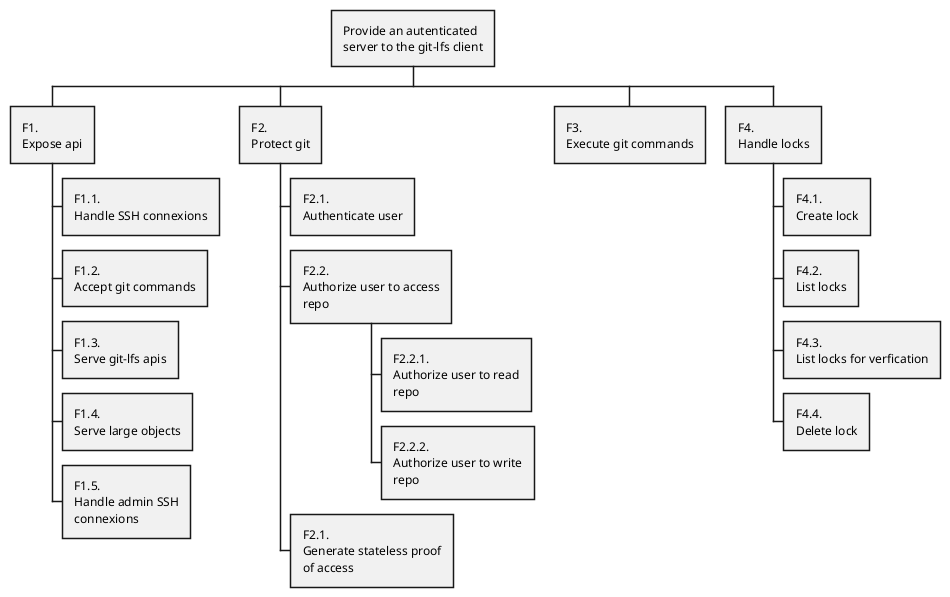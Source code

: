 @startwbs functions

<style>
node {
    Padding 12
    MaximumWidth 140
}
</style>


* Provide an autenticated server to the git-lfs client
** F1. \nExpose api
*** F1.1. \nHandle SSH connexions
*** F1.2. \nAccept git commands
*** F1.3. \nServe git-lfs apis
*** F1.4. \nServe large objects
*** F1.5. \nHandle admin SSH connexions

** F2. \nProtect git
*** F2.1. \nAuthenticate user
*** F2.2. \nAuthorize user to access repo
**** F2.2.1. \nAuthorize user to read repo
**** F2.2.2. \nAuthorize user to write repo
*** F2.1. \nGenerate stateless proof of access

** F3. \nExecute git commands

** F4. \nHandle locks
*** F4.1. \nCreate lock
*** F4.2. \nList locks
*** F4.3. \nList locks for verfication
*** F4.4. \nDelete lock


@endwbs

@startwbs functions2

<style>
node {
    Padding 12
    MaximumWidth 140
}
</style>


* Provide an autenticated server to the git-lfs client

** F5. \nProtect LFS api
*** F5.1. \nVerify Proof of access
*** F5.2. \nGenerate download/upload signed links
*** F5.3. \nVerify signed links

** F6. \nStore large objects
*** F6.1. \nVerify object existence
*** F6.2. \nReceive object
*** F6.3. \nSend object

** F7. \nAdminister repository and users
*** F7.1. \nUpdate repositories
*** F7.2. \nUpdate users
*** F7.3. \nAffect users to repositories

** F8. \nManage the system
*** F8.1. \nDeploy the system
*** F8.2. \nMonitor the system
*** F8.3. \nUpdate the system
*** F8.4. \nBackup the system
*** F8.5. \nRestore the system
*** F8.6. \nConfigure the system


@endwbs

@startuml detailed_flow

!include <archimate/Archimate>

' Elements

Grouping(f1, "Expose api") {
    Business_Function(f11, "F1.1. Handle SSH connexions")
    Business_Function(f12, "F1.2. Accept git commands")
    Business_Function(f14, "F1.4. Serve large objects")
    Business_Function(f13, "F1.3. Serve git-lfs apis")
}

Grouping(f2, "Protect git") {
    Business_Function(f21, "F2.1. Authenticate user")
    Business_Function(f22, "F2.2. Authorize user to access repo")
    Business_Function(f221, "F2.2.1. Authorize user to read repo")
    Business_Function(f222, "F2.2.2. Authorize user to write repo")
    Business_Function(f23, "F2.3. Generate stateless proof of access")
}

    Business_Function(f3, "F.3. Execute git commands")

Grouping(f4, "Handle locks") {
    Business_Function(f41, "F4.1. Create lock")
    Business_Function(f42, "F4.2. List locks")
    Business_Function(f43, "F4.3. List locks for verfication")
    Business_Function(f44, "F4.4. Delete lock")
}

Grouping(f5, "Protect LFS api") {
    Business_Function(f51, "F5.1. Verify Proof of access")
    Business_Function(f52, "F5.2. Generate download/upload signed links")
    Business_Function(f53, "F5.3. Verify signed links")
}

Grouping(f6, "Store large objects") {
    Business_Function(f61, "F6.1. Verify object existence")
    Business_Function(f62, "F6.2. Upload object")
    Business_Function(f63, "F6.3. Download object")
}

actor client as "developer"

Rel_Flow(client, f11, "ssh connexion,\ngit command")
Rel_Flow(f11, f12, "ssh pub key,\ngit command")
Rel_Flow_Left(f12, f21, "ssh pub key,\ngit command")
Rel_Flow(f21, f22, "user, repo,\ngit command")
Rel_Flow_Up(f22, f23, "repo,\ngit-lfs-authenticate")
Rel_Flow_Right(f23, f11, "proof of access\n(POA)")
Rel_Flow(f11, client, "POA")

Rel_Realization_Up(f221, f22)
Rel_Realization_Up(f222, f22)

Rel_Flow_Down(client, f14, "signed link,\nobject?")

Rel_Flow_Down(client, f13, "git-lfs\ncommands,\nPOA")
Rel_Flow_Down(f13, f51, "POA")
Rel_Flow_Right(f51, f52, "POA")
Rel_Flow_Up(f52, f13, "signed link,\nobject?")
Rel_Flow_Up(f13, client, "signed link")

Rel_Flow_Down(f14, f53, "signed link,\nobject?")
Rel_Flow_Up(f53, f14, "object?")

Rel_Flow_Down(f51, f4, "command")
Rel_Flow_Down(f52, f61, "path")
Rel_Flow_Up(f61, f52, "exists")

Rel_Flow_Down(f53, f62, "path,\nobject")
Rel_Flow_Down(f53, f63, "path")
Rel_Flow_Up(f63, f53, "object")

Rel_Flow_Down(f22, f3, "git\ncommand")
Rel_Flow_Up(f3, f11, "git\nresponse")
Rel_Flow_Up(f11, client, "git\nresponse")

@enduml

@startuml overwiew_flow

skinparam nodesep 100
skinparam ranksep 100

!include <archimate/Archimate>

' Elements

Business_Function(f1, "F1. Expose api")

Business_Function(f2, "F2. Protect git")

Business_Function(f3, "F3. Execute git commands")

Business_Function(f4, "F4. Handle locks")

Business_Function(f5, "F5. Protect LFS api")

Business_Function(f6, "F6. Store large objects")

actor client as "developer"

Rel_Flow_Down(client, f1, "connexion,\ngit command\nPOA?\nsigned link?\nobject?")
Rel_Flow_Up(f1, client, "response")

Rel_Flow_Left(f1, f2, "ssh pub key,\ngit command")
Rel_Flow_Right(f2, f1, "proof of access\n(POA)")

Rel_Flow_Down(f1, f5, "request, POA/signed link")
Rel_Flow_Down(f5, f1, "response")


Rel_Flow_Down(f5, f4, "command")
Rel_Flow_Up(f4, f1, "response")
Rel_Flow_Up(f6, f5, "exists")

Rel_Flow_Down(f5, f6, "path,\nobject?")
Rel_Flow_Up(f6, f5, "object")

Rel_Flow_Down(f2, f3, "git\ncommand")
Rel_Flow_Up(f3, f1, "\nresponse")

@enduml


@startuml simple_git_flow

!include <archimate/Archimate>

' Elements

Grouping(f1, "Expose api") {
    Business_Function(f11, "F1.1. Handle SSH connexions")
    Business_Function(f12, "F1.2. Accept git commands")
}

Grouping(f2, "Protect git") {
    Business_Function(f21, "F2.1. Authenticate user")
    Business_Function(f22, "F2.2. Authorize user to access repo")
    Business_Function(f221, "F2.2.1. Authorize user to read repo")
    Business_Function(f222, "F2.2.2. Authorize user to write repo")
}

Business_Function(f3, "F3. Execute git commands")


actor client as "developer"

Rel_Flow(client, f11, "ssh connexion,\ngit command")
Rel_Flow(f11, f12, "ssh pub key,\ngit command")
Rel_Flow_Left(f12, f21, "ssh pub key,\ngit command")
Rel_Flow_Up(f21, f22, "user, repo,\ngit command")

Rel_Flow_Right(f22, f3, "git\ncommand")
Rel_Flow_Down(f3, f11, "git\nresponse")
Rel_Flow_Up(f11, client, "git\nresponse")

Rel_Realization_Up(f221, f22)
Rel_Realization_Up(f222, f22)

@enduml

@startuml simple_git_flow_sequence

actor client as "developer"

participant "F1.1" as f11
participant "F1.2" as f12

participant "F2.1" as f21
participant "F2.2" as f22

participant "F3" as f3


client -> f11 : ssh connexion,\ngit command
f11 -> f12 : ssh pub key, repo,\ngit command
f12 -> f21 : ssh pub key, repo,\ngit command
f21 --> f12 : user
f12 -> f22 : user, repo,\ngit command
f22 --> f12 : authorized
f12 -> f3 : git\ncommand
f3 --> client : git\nresponse


@enduml

@startuml POA_flow

!include <archimate/Archimate>

' Elements

Grouping(f1, "Expose api") {
    Business_Function(f11, "F1.1. Handle SSH connexions")
    Business_Function(f12, "F1.2. Accept git commands")
}

Grouping(f2, "Protect git") {
    Business_Function(f21, "F2.1. Authenticate user")
    Business_Function(f22, "F2.2. Authorize user to access repo")
    Business_Function(f221, "F2.2.1. Authorize user to read repo")
    Business_Function(f222, "F2.2.2. Authorize user to write repo")
    Business_Function(f23, "F2.3. Generate stateless proof of access")
}

actor client as "developer"

Rel_Flow_Right(client, f11, "ssh connexion,\ngit-lfs-authenticate")
Rel_Flow(f11, f12, "ssh pub key,\ngit-lfs-authenticate")
Rel_Flow_Down(f12, f21, "ssh pub key,\ngit-lfs-authenticate")
Rel_Flow_Right(f21, f22, "user, repo,\ngit-lfs-authenticate")
Rel_Flow_Up(f22, f23, "repo,\ngit-lfs-authenticate")
Rel_Flow_Left(f23, f11, "proof of access\n(POA)")
Rel_Flow_Up(f11, client, "POA")

Rel_Realization_Up(f221, f22)
Rel_Realization_Up(f222, f22)

@enduml

@startuml poa_flow_sequence

actor client as "developer"

participant "F1.1" as f11
participant "F1.2" as f12

participant "F2.1" as f21
participant "F2.2" as f22

participant "F2.3" as f23


client -> f11 : ssh connexion,\ngit-lfs-authenticate operation
f11 -> f12 : ssh pub key, repo,\ngit-lfs-authenticate operation
f12 -> f21 : ssh pub key
f21 --> f12 : user
f12 -> f22 : user, repo,\ngit-lfs-authenticate operation
f22 --> f12 : authorized
f12 -> f23 : user, repo, operation
f23 --> client : stateless proof of access


@enduml

@startuml signed_link_flow

!include <archimate/Archimate>

' Elements

Grouping(f1, "Expose api") {
    Business_Function(f14, "F1.4. Serve large objects")
    Business_Function(f13, "F1.3. Serve git-lfs apis")
}

Grouping(f4, "Handle locks") {
    Business_Function(f41, "F4.1. Create lock")
    Business_Function(f42, "F4.2. List locks")
    Business_Function(f43, "F4.3. List locks for verfication")
    Business_Function(f44, "F4.4. Delete lock")
}

Grouping(f5, "Protect LFS api") {
    Business_Function(f51, "F5.1. Verify Proof of access")
    Business_Function(f52, "F5.2. Generate download/upload signed links")
    Business_Function(f53, "F5.3. Verify signed links")
}

Grouping(f6, "Store large objects") {
    Business_Function(f61, "F6.1. Verify object existence")
    Business_Function(f62, "F6.2. Upload object")
    Business_Function(f63, "F6.3. Download object")
}

actor client as "developer"

Rel_Flow_Down(client, f14, "signed link,\nobject?")
Rel_Flow_Down(client, f13, "git-lfs\ncommands,\nPOA")
Rel_Flow_Up(f13, client, "signed link")

Rel_Flow_Down(f13, f51, "POA")
Rel_Flow_Down(f51, f52, "POA")
Rel_Flow_Up(f52, f13, "signed link,\nobject?")

Rel_Flow_Down(f14, f53, "signed link,\nobject?")
Rel_Flow_Up(f53, f14, "object?")

Rel_Flow_Right(f51, f4, "command")
Rel_Flow_Down(f52, f61, "path")
Rel_Flow_Up(f61, f52, "exists")

Rel_Flow_Down(f53, f62, "path,\nobject")
Rel_Flow_Down(f53, f63, "path")
Rel_Flow_Up(f63, f53, "object")

@enduml


@startuml signed_link_flow_serve_seq


actor client as "developer"

participant "F1.3.\nServe\ngit-lfs apis" as f13

participant "F5.1.\nVerify\nProof of access" as f51
participant "F5.2.\nGenerate\ndownload/upload signed links" as f52

participant "F1.4.\nServe\nlarge objects" as f14

participant "F6.1.\nVerify\nobject existence" as f61
participant "F5.3.\nVerify\nsigned links" as f53

participant "F6.2.\nUpload\nobject" as f62
participant "F6.3.\nDownload\nobject" as f63

== Get link ==

client -> f13: repo, git-lfs\ncommands,\nPOA
f13 -> f51: POA
f51 --> f13: OK
f13 -> f52: command, repo, POA
f52 -> f61: path
f61 --> f52: exists
f52 --> client: signed link

== Download ==

client -> f14: signed download link
f14 -> f53: signed download link
f53 --> f14: OK

f53 -> f63: path
f63 --> client: object

== Upload ==

client -> f14: signed upload link
f14 -> f53: signed upload link
f53 --> f14: OK

f14 -> f62: path,\nobject
f62 --> client: OK


@enduml

@startuml signed_link_flow_locks_seq


actor client as "developer"

participant "F1.3.\nServe git-lfs apis" as f13

participant "F5.1.\nVerify Proof of access" as f51

participant "F4.\nHandle locks" as f4

client -> f13: git-lfs locks\ncommands,\nPOA
f13 -> f51: POA
f51 --> f13: OK

f13 -> f4: command
f4 --> client: response

@enduml
